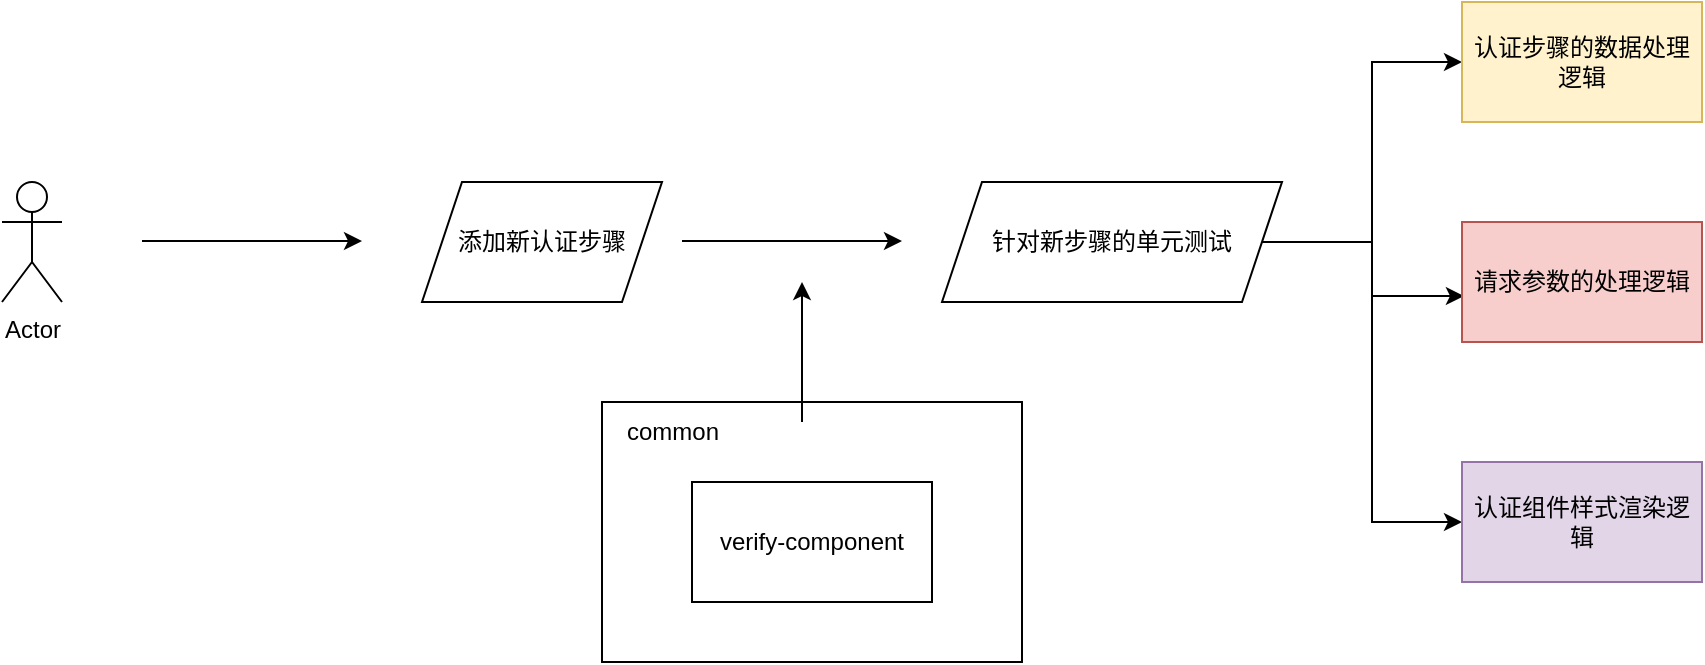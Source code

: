 <mxfile version="21.6.8" type="github">
  <diagram name="第 1 页" id="wPs__l3MJfmM6bQFqC5a">
    <mxGraphModel dx="1242" dy="789" grid="1" gridSize="10" guides="1" tooltips="1" connect="1" arrows="1" fold="1" page="1" pageScale="1" pageWidth="827" pageHeight="1169" math="0" shadow="0">
      <root>
        <mxCell id="0" />
        <mxCell id="1" parent="0" />
        <mxCell id="gmbnYWSIljQjeZbv-C4p-19" value="" style="rounded=0;whiteSpace=wrap;html=1;" parent="1" vertex="1">
          <mxGeometry x="430" y="210" width="210" height="130" as="geometry" />
        </mxCell>
        <mxCell id="gmbnYWSIljQjeZbv-C4p-1" value="Actor" style="shape=umlActor;verticalLabelPosition=bottom;verticalAlign=top;html=1;outlineConnect=0;" parent="1" vertex="1">
          <mxGeometry x="130" y="100" width="30" height="60" as="geometry" />
        </mxCell>
        <mxCell id="gmbnYWSIljQjeZbv-C4p-2" value="添加新认证步骤" style="shape=parallelogram;perimeter=parallelogramPerimeter;whiteSpace=wrap;html=1;fixedSize=1;" parent="1" vertex="1">
          <mxGeometry x="340" y="100" width="120" height="60" as="geometry" />
        </mxCell>
        <mxCell id="gmbnYWSIljQjeZbv-C4p-4" value="" style="endArrow=classic;html=1;rounded=0;" parent="1" edge="1">
          <mxGeometry width="50" height="50" relative="1" as="geometry">
            <mxPoint x="200" y="129.5" as="sourcePoint" />
            <mxPoint x="310" y="129.5" as="targetPoint" />
          </mxGeometry>
        </mxCell>
        <mxCell id="8OSCSY-hEpQ5O3x6DVFP-5" style="edgeStyle=orthogonalEdgeStyle;rounded=0;orthogonalLoop=1;jettySize=auto;html=1;entryX=0;entryY=0.5;entryDx=0;entryDy=0;" edge="1" parent="1" source="gmbnYWSIljQjeZbv-C4p-6" target="8OSCSY-hEpQ5O3x6DVFP-1">
          <mxGeometry relative="1" as="geometry" />
        </mxCell>
        <mxCell id="8OSCSY-hEpQ5O3x6DVFP-6" style="edgeStyle=orthogonalEdgeStyle;rounded=0;orthogonalLoop=1;jettySize=auto;html=1;entryX=0.008;entryY=0.617;entryDx=0;entryDy=0;entryPerimeter=0;" edge="1" parent="1" source="gmbnYWSIljQjeZbv-C4p-6" target="8OSCSY-hEpQ5O3x6DVFP-2">
          <mxGeometry relative="1" as="geometry" />
        </mxCell>
        <mxCell id="8OSCSY-hEpQ5O3x6DVFP-7" style="edgeStyle=orthogonalEdgeStyle;rounded=0;orthogonalLoop=1;jettySize=auto;html=1;entryX=0;entryY=0.5;entryDx=0;entryDy=0;" edge="1" parent="1" source="gmbnYWSIljQjeZbv-C4p-6" target="8OSCSY-hEpQ5O3x6DVFP-3">
          <mxGeometry relative="1" as="geometry" />
        </mxCell>
        <mxCell id="gmbnYWSIljQjeZbv-C4p-6" value="针对新步骤的单元测试" style="shape=parallelogram;perimeter=parallelogramPerimeter;whiteSpace=wrap;html=1;fixedSize=1;" parent="1" vertex="1">
          <mxGeometry x="600" y="100" width="170" height="60" as="geometry" />
        </mxCell>
        <mxCell id="gmbnYWSIljQjeZbv-C4p-16" value="" style="endArrow=classic;html=1;rounded=0;" parent="1" edge="1">
          <mxGeometry width="50" height="50" relative="1" as="geometry">
            <mxPoint x="470" y="129.5" as="sourcePoint" />
            <mxPoint x="580" y="129.5" as="targetPoint" />
          </mxGeometry>
        </mxCell>
        <mxCell id="gmbnYWSIljQjeZbv-C4p-18" style="edgeStyle=orthogonalEdgeStyle;rounded=0;orthogonalLoop=1;jettySize=auto;html=1;" parent="1" edge="1">
          <mxGeometry relative="1" as="geometry">
            <mxPoint x="530" y="150" as="targetPoint" />
            <mxPoint x="530" y="220" as="sourcePoint" />
          </mxGeometry>
        </mxCell>
        <mxCell id="gmbnYWSIljQjeZbv-C4p-17" value="verify-component" style="rounded=0;whiteSpace=wrap;html=1;" parent="1" vertex="1">
          <mxGeometry x="475" y="250" width="120" height="60" as="geometry" />
        </mxCell>
        <mxCell id="gmbnYWSIljQjeZbv-C4p-21" value="common" style="text;html=1;align=center;verticalAlign=middle;resizable=0;points=[];autosize=1;strokeColor=none;fillColor=none;" parent="1" vertex="1">
          <mxGeometry x="430" y="210" width="70" height="30" as="geometry" />
        </mxCell>
        <mxCell id="8OSCSY-hEpQ5O3x6DVFP-1" value="认证步骤的数据处理逻辑" style="rounded=0;whiteSpace=wrap;html=1;fillColor=#fff2cc;strokeColor=#d6b656;" vertex="1" parent="1">
          <mxGeometry x="860" y="10" width="120" height="60" as="geometry" />
        </mxCell>
        <mxCell id="8OSCSY-hEpQ5O3x6DVFP-2" value="请求参数的处理逻辑" style="rounded=0;whiteSpace=wrap;html=1;fillColor=#f8cecc;strokeColor=#b85450;" vertex="1" parent="1">
          <mxGeometry x="860" y="120" width="120" height="60" as="geometry" />
        </mxCell>
        <mxCell id="8OSCSY-hEpQ5O3x6DVFP-3" value="认证组件样式渲染逻辑" style="rounded=0;whiteSpace=wrap;html=1;fillColor=#e1d5e7;strokeColor=#9673a6;" vertex="1" parent="1">
          <mxGeometry x="860" y="240" width="120" height="60" as="geometry" />
        </mxCell>
      </root>
    </mxGraphModel>
  </diagram>
</mxfile>
